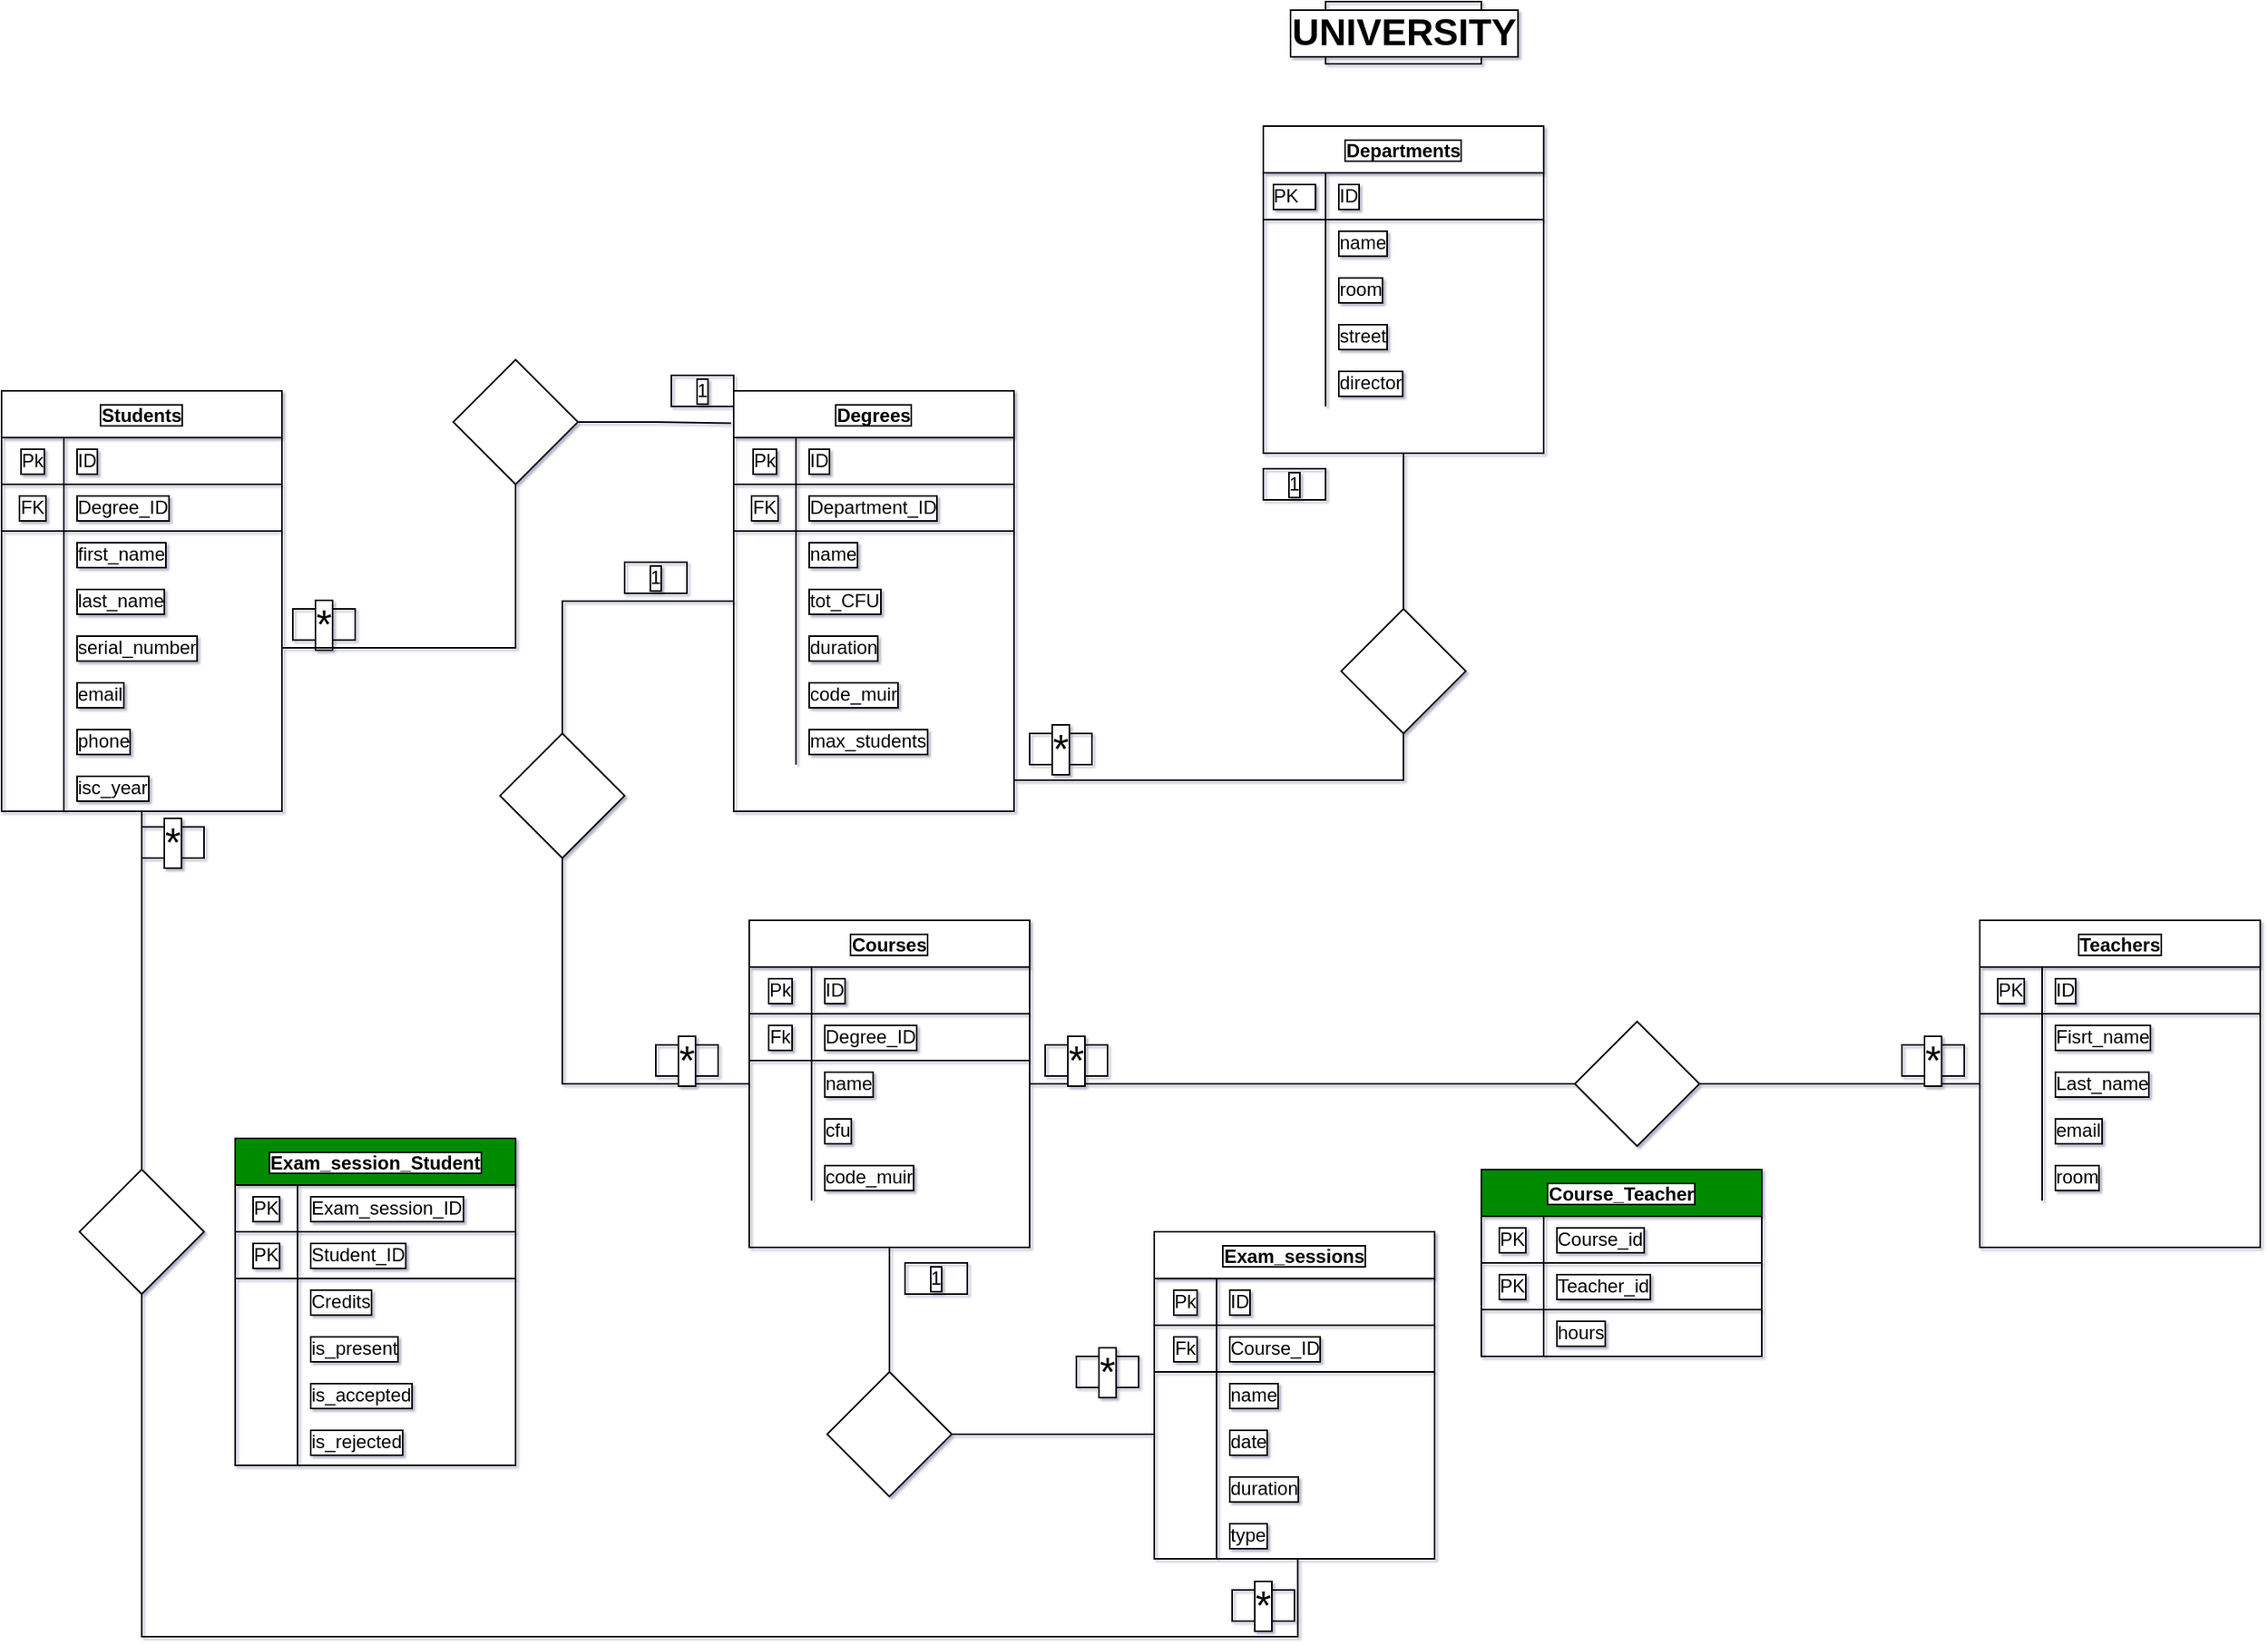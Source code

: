 <mxfile>
    <diagram id="bOU-jHop36DpfKw40Vhr" name="Pagina-1">
        <mxGraphModel dx="2027" dy="800" grid="0" gridSize="10" guides="1" tooltips="1" connect="1" arrows="1" fold="1" page="1" pageScale="1" pageWidth="827" pageHeight="1169" background="#ffffff" math="0" shadow="1">
            <root>
                <mxCell id="0"/>
                <mxCell id="1" parent="0"/>
                <mxCell id="2" value="Departments" style="shape=table;startSize=30;container=1;collapsible=0;childLayout=tableLayout;fixedRows=1;rowLines=0;fontStyle=1;align=center;labelBackgroundColor=#ffffff;labelBorderColor=#000000;fontColor=#000000;strokeColor=#000000;" parent="1" vertex="1">
                    <mxGeometry x="170" y="130" width="180" height="210" as="geometry"/>
                </mxCell>
                <mxCell id="3" value="" style="shape=partialRectangle;html=1;whiteSpace=wrap;collapsible=0;dropTarget=0;pointerEvents=0;fillColor=none;top=0;left=0;bottom=1;right=0;points=[[0,0.5],[1,0.5]];portConstraint=eastwest;labelBackgroundColor=#ffffff;labelBorderColor=#000000;fontColor=#000000;strokeColor=#000000;" parent="2" vertex="1">
                    <mxGeometry y="30" width="180" height="30" as="geometry"/>
                </mxCell>
                <mxCell id="4" value="PK&lt;span style=&quot;white-space: pre&quot;&gt;&#9;&lt;/span&gt;" style="shape=partialRectangle;html=1;whiteSpace=wrap;connectable=0;fillColor=none;top=0;left=0;bottom=0;right=0;overflow=hidden;labelBackgroundColor=#ffffff;labelBorderColor=#000000;fontColor=#000000;strokeColor=#000000;" parent="3" vertex="1">
                    <mxGeometry width="40" height="30" as="geometry"/>
                </mxCell>
                <mxCell id="5" value="ID" style="shape=partialRectangle;html=1;whiteSpace=wrap;connectable=0;fillColor=none;top=0;left=0;bottom=0;right=0;align=left;spacingLeft=6;overflow=hidden;labelBackgroundColor=#ffffff;labelBorderColor=#000000;fontColor=#000000;strokeColor=#000000;" parent="3" vertex="1">
                    <mxGeometry x="40" width="140" height="30" as="geometry"/>
                </mxCell>
                <mxCell id="6" value="" style="shape=partialRectangle;html=1;whiteSpace=wrap;collapsible=0;dropTarget=0;pointerEvents=0;fillColor=none;top=0;left=0;bottom=0;right=0;points=[[0,0.5],[1,0.5]];portConstraint=eastwest;labelBackgroundColor=#ffffff;labelBorderColor=#000000;fontColor=#000000;strokeColor=#000000;" parent="2" vertex="1">
                    <mxGeometry y="60" width="180" height="30" as="geometry"/>
                </mxCell>
                <mxCell id="7" value="" style="shape=partialRectangle;html=1;whiteSpace=wrap;connectable=0;fillColor=none;top=0;left=0;bottom=0;right=0;overflow=hidden;labelBackgroundColor=#ffffff;labelBorderColor=#000000;fontColor=#000000;strokeColor=#000000;" parent="6" vertex="1">
                    <mxGeometry width="40" height="30" as="geometry"/>
                </mxCell>
                <mxCell id="8" value="name" style="shape=partialRectangle;html=1;whiteSpace=wrap;connectable=0;fillColor=none;top=0;left=0;bottom=0;right=0;align=left;spacingLeft=6;overflow=hidden;labelBackgroundColor=#ffffff;labelBorderColor=#000000;fontColor=#000000;strokeColor=#000000;" parent="6" vertex="1">
                    <mxGeometry x="40" width="140" height="30" as="geometry"/>
                </mxCell>
                <mxCell id="9" value="" style="shape=partialRectangle;html=1;whiteSpace=wrap;collapsible=0;dropTarget=0;pointerEvents=0;fillColor=none;top=0;left=0;bottom=0;right=0;points=[[0,0.5],[1,0.5]];portConstraint=eastwest;labelBackgroundColor=#ffffff;labelBorderColor=#000000;fontColor=#000000;strokeColor=#000000;" parent="2" vertex="1">
                    <mxGeometry y="90" width="180" height="30" as="geometry"/>
                </mxCell>
                <mxCell id="10" value="" style="shape=partialRectangle;html=1;whiteSpace=wrap;connectable=0;fillColor=none;top=0;left=0;bottom=0;right=0;overflow=hidden;labelBackgroundColor=#ffffff;labelBorderColor=#000000;fontColor=#000000;strokeColor=#000000;" parent="9" vertex="1">
                    <mxGeometry width="40" height="30" as="geometry"/>
                </mxCell>
                <mxCell id="11" value="room" style="shape=partialRectangle;html=1;whiteSpace=wrap;connectable=0;fillColor=none;top=0;left=0;bottom=0;right=0;align=left;spacingLeft=6;overflow=hidden;labelBackgroundColor=#ffffff;labelBorderColor=#000000;fontColor=#000000;strokeColor=#000000;" parent="9" vertex="1">
                    <mxGeometry x="40" width="140" height="30" as="geometry"/>
                </mxCell>
                <mxCell id="13" value="" style="shape=partialRectangle;html=1;whiteSpace=wrap;collapsible=0;dropTarget=0;pointerEvents=0;fillColor=none;top=0;left=0;bottom=0;right=0;points=[[0,0.5],[1,0.5]];portConstraint=eastwest;labelBackgroundColor=#ffffff;labelBorderColor=#000000;fontColor=#000000;strokeColor=#000000;" parent="2" vertex="1">
                    <mxGeometry y="120" width="180" height="30" as="geometry"/>
                </mxCell>
                <mxCell id="14" value="" style="shape=partialRectangle;html=1;whiteSpace=wrap;connectable=0;fillColor=none;top=0;left=0;bottom=0;right=0;overflow=hidden;labelBackgroundColor=#ffffff;labelBorderColor=#000000;fontColor=#000000;strokeColor=#000000;" parent="13" vertex="1">
                    <mxGeometry width="40" height="30" as="geometry"/>
                </mxCell>
                <mxCell id="15" value="street" style="shape=partialRectangle;html=1;whiteSpace=wrap;connectable=0;fillColor=none;top=0;left=0;bottom=0;right=0;align=left;spacingLeft=6;overflow=hidden;labelBackgroundColor=#ffffff;labelBorderColor=#000000;fontColor=#000000;strokeColor=#000000;" parent="13" vertex="1">
                    <mxGeometry x="40" width="140" height="30" as="geometry"/>
                </mxCell>
                <mxCell id="26" value="" style="shape=partialRectangle;html=1;whiteSpace=wrap;collapsible=0;dropTarget=0;pointerEvents=0;fillColor=none;top=0;left=0;bottom=0;right=0;points=[[0,0.5],[1,0.5]];portConstraint=eastwest;labelBackgroundColor=#ffffff;labelBorderColor=#000000;fontColor=#000000;strokeColor=#000000;" parent="2" vertex="1">
                    <mxGeometry y="150" width="180" height="30" as="geometry"/>
                </mxCell>
                <mxCell id="27" value="" style="shape=partialRectangle;html=1;whiteSpace=wrap;connectable=0;fillColor=none;top=0;left=0;bottom=0;right=0;overflow=hidden;labelBackgroundColor=#ffffff;labelBorderColor=#000000;fontColor=#000000;strokeColor=#000000;" parent="26" vertex="1">
                    <mxGeometry width="40" height="30" as="geometry"/>
                </mxCell>
                <mxCell id="28" value="director" style="shape=partialRectangle;html=1;whiteSpace=wrap;connectable=0;fillColor=none;top=0;left=0;bottom=0;right=0;align=left;spacingLeft=6;overflow=hidden;labelBackgroundColor=#ffffff;labelBorderColor=#000000;fontColor=#000000;strokeColor=#000000;" parent="26" vertex="1">
                    <mxGeometry x="40" width="140" height="30" as="geometry"/>
                </mxCell>
                <mxCell id="12" value="UNIVERSITY" style="text;fillColor=none;html=1;fontSize=24;fontStyle=1;verticalAlign=middle;align=center;labelBackgroundColor=#ffffff;labelBorderColor=#000000;fontColor=#000000;strokeColor=#000000;" parent="1" vertex="1">
                    <mxGeometry x="210" y="50" width="100" height="40" as="geometry"/>
                </mxCell>
                <mxCell id="16" value="Degrees" style="shape=table;startSize=30;container=1;collapsible=0;childLayout=tableLayout;fixedRows=1;rowLines=0;fontStyle=1;align=center;labelBackgroundColor=#ffffff;labelBorderColor=#000000;fontColor=#000000;strokeColor=#000000;" parent="1" vertex="1">
                    <mxGeometry x="-170" y="300" width="180" height="270" as="geometry"/>
                </mxCell>
                <mxCell id="52" value="" style="shape=partialRectangle;html=1;whiteSpace=wrap;collapsible=0;dropTarget=0;pointerEvents=0;fillColor=none;top=0;left=0;bottom=1;right=0;points=[[0,0.5],[1,0.5]];portConstraint=eastwest;labelBackgroundColor=#ffffff;labelBorderColor=#000000;fontColor=#000000;strokeColor=#000000;" parent="16" vertex="1">
                    <mxGeometry y="30" width="180" height="30" as="geometry"/>
                </mxCell>
                <mxCell id="53" value="Pk" style="shape=partialRectangle;html=1;whiteSpace=wrap;connectable=0;fillColor=none;top=0;left=0;bottom=0;right=0;overflow=hidden;labelBackgroundColor=#ffffff;labelBorderColor=#000000;fontColor=#000000;strokeColor=#000000;" parent="52" vertex="1">
                    <mxGeometry width="40" height="30" as="geometry"/>
                </mxCell>
                <mxCell id="54" value="ID" style="shape=partialRectangle;html=1;whiteSpace=wrap;connectable=0;fillColor=none;top=0;left=0;bottom=0;right=0;align=left;spacingLeft=6;overflow=hidden;labelBackgroundColor=#ffffff;labelBorderColor=#000000;fontColor=#000000;strokeColor=#000000;" parent="52" vertex="1">
                    <mxGeometry x="40" width="140" height="30" as="geometry"/>
                </mxCell>
                <mxCell id="17" value="" style="shape=partialRectangle;html=1;whiteSpace=wrap;collapsible=0;dropTarget=0;pointerEvents=0;fillColor=none;top=0;left=0;bottom=1;right=0;points=[[0,0.5],[1,0.5]];portConstraint=eastwest;labelBackgroundColor=#ffffff;labelBorderColor=#000000;fontColor=#000000;strokeColor=#000000;" parent="16" vertex="1">
                    <mxGeometry y="60" width="180" height="30" as="geometry"/>
                </mxCell>
                <mxCell id="18" value="FK" style="shape=partialRectangle;html=1;whiteSpace=wrap;connectable=0;fillColor=none;top=0;left=0;bottom=0;right=0;overflow=hidden;labelBackgroundColor=#ffffff;labelBorderColor=#000000;fontColor=#000000;strokeColor=#000000;" parent="17" vertex="1">
                    <mxGeometry width="40" height="30" as="geometry"/>
                </mxCell>
                <mxCell id="19" value="Department_ID" style="shape=partialRectangle;html=1;whiteSpace=wrap;connectable=0;fillColor=none;top=0;left=0;bottom=0;right=0;align=left;spacingLeft=6;overflow=hidden;labelBackgroundColor=#ffffff;labelBorderColor=#000000;fontColor=#000000;strokeColor=#000000;" parent="17" vertex="1">
                    <mxGeometry x="40" width="140" height="30" as="geometry"/>
                </mxCell>
                <mxCell id="20" value="" style="shape=partialRectangle;html=1;whiteSpace=wrap;collapsible=0;dropTarget=0;pointerEvents=0;fillColor=none;top=0;left=0;bottom=0;right=0;points=[[0,0.5],[1,0.5]];portConstraint=eastwest;labelBackgroundColor=#ffffff;labelBorderColor=#000000;fontColor=#000000;strokeColor=#000000;" parent="16" vertex="1">
                    <mxGeometry y="90" width="180" height="30" as="geometry"/>
                </mxCell>
                <mxCell id="21" value="" style="shape=partialRectangle;html=1;whiteSpace=wrap;connectable=0;fillColor=none;top=0;left=0;bottom=0;right=0;overflow=hidden;labelBackgroundColor=#ffffff;labelBorderColor=#000000;fontColor=#000000;strokeColor=#000000;" parent="20" vertex="1">
                    <mxGeometry width="40" height="30" as="geometry"/>
                </mxCell>
                <mxCell id="22" value="name" style="shape=partialRectangle;html=1;whiteSpace=wrap;connectable=0;fillColor=none;top=0;left=0;bottom=0;right=0;align=left;spacingLeft=6;overflow=hidden;labelBackgroundColor=#ffffff;labelBorderColor=#000000;fontColor=#000000;strokeColor=#000000;" parent="20" vertex="1">
                    <mxGeometry x="40" width="140" height="30" as="geometry"/>
                </mxCell>
                <mxCell id="23" value="" style="shape=partialRectangle;html=1;whiteSpace=wrap;collapsible=0;dropTarget=0;pointerEvents=0;fillColor=none;top=0;left=0;bottom=0;right=0;points=[[0,0.5],[1,0.5]];portConstraint=eastwest;labelBackgroundColor=#ffffff;labelBorderColor=#000000;fontColor=#000000;strokeColor=#000000;" parent="16" vertex="1">
                    <mxGeometry y="120" width="180" height="30" as="geometry"/>
                </mxCell>
                <mxCell id="24" value="" style="shape=partialRectangle;html=1;whiteSpace=wrap;connectable=0;fillColor=none;top=0;left=0;bottom=0;right=0;overflow=hidden;labelBackgroundColor=#ffffff;labelBorderColor=#000000;fontColor=#000000;strokeColor=#000000;" parent="23" vertex="1">
                    <mxGeometry width="40" height="30" as="geometry"/>
                </mxCell>
                <mxCell id="25" value="tot_CFU" style="shape=partialRectangle;html=1;whiteSpace=wrap;connectable=0;fillColor=none;top=0;left=0;bottom=0;right=0;align=left;spacingLeft=6;overflow=hidden;labelBackgroundColor=#ffffff;labelBorderColor=#000000;fontColor=#000000;strokeColor=#000000;" parent="23" vertex="1">
                    <mxGeometry x="40" width="140" height="30" as="geometry"/>
                </mxCell>
                <mxCell id="30" value="" style="shape=partialRectangle;html=1;whiteSpace=wrap;collapsible=0;dropTarget=0;pointerEvents=0;fillColor=none;top=0;left=0;bottom=0;right=0;points=[[0,0.5],[1,0.5]];portConstraint=eastwest;labelBackgroundColor=#ffffff;labelBorderColor=#000000;fontColor=#000000;strokeColor=#000000;" parent="16" vertex="1">
                    <mxGeometry y="150" width="180" height="30" as="geometry"/>
                </mxCell>
                <mxCell id="31" value="" style="shape=partialRectangle;html=1;whiteSpace=wrap;connectable=0;fillColor=none;top=0;left=0;bottom=0;right=0;overflow=hidden;labelBackgroundColor=#ffffff;labelBorderColor=#000000;fontColor=#000000;strokeColor=#000000;" parent="30" vertex="1">
                    <mxGeometry width="40" height="30" as="geometry"/>
                </mxCell>
                <mxCell id="32" value="duration" style="shape=partialRectangle;html=1;whiteSpace=wrap;connectable=0;fillColor=none;top=0;left=0;bottom=0;right=0;align=left;spacingLeft=6;overflow=hidden;labelBackgroundColor=#ffffff;labelBorderColor=#000000;fontColor=#000000;strokeColor=#000000;" parent="30" vertex="1">
                    <mxGeometry x="40" width="140" height="30" as="geometry"/>
                </mxCell>
                <mxCell id="33" value="" style="shape=partialRectangle;html=1;whiteSpace=wrap;collapsible=0;dropTarget=0;pointerEvents=0;fillColor=none;top=0;left=0;bottom=0;right=0;points=[[0,0.5],[1,0.5]];portConstraint=eastwest;labelBackgroundColor=#ffffff;labelBorderColor=#000000;fontColor=#000000;strokeColor=#000000;" parent="16" vertex="1">
                    <mxGeometry y="180" width="180" height="30" as="geometry"/>
                </mxCell>
                <mxCell id="34" value="" style="shape=partialRectangle;html=1;whiteSpace=wrap;connectable=0;fillColor=none;top=0;left=0;bottom=0;right=0;overflow=hidden;labelBackgroundColor=#ffffff;labelBorderColor=#000000;fontColor=#000000;strokeColor=#000000;" parent="33" vertex="1">
                    <mxGeometry width="40" height="30" as="geometry"/>
                </mxCell>
                <mxCell id="35" value="code_muir" style="shape=partialRectangle;html=1;whiteSpace=wrap;connectable=0;fillColor=none;top=0;left=0;bottom=0;right=0;align=left;spacingLeft=6;overflow=hidden;labelBackgroundColor=#ffffff;labelBorderColor=#000000;fontColor=#000000;strokeColor=#000000;" parent="33" vertex="1">
                    <mxGeometry x="40" width="140" height="30" as="geometry"/>
                </mxCell>
                <mxCell id="36" value="" style="shape=partialRectangle;html=1;whiteSpace=wrap;collapsible=0;dropTarget=0;pointerEvents=0;fillColor=none;top=0;left=0;bottom=0;right=0;points=[[0,0.5],[1,0.5]];portConstraint=eastwest;labelBackgroundColor=#ffffff;labelBorderColor=#000000;fontColor=#000000;strokeColor=#000000;" parent="16" vertex="1">
                    <mxGeometry y="210" width="180" height="30" as="geometry"/>
                </mxCell>
                <mxCell id="37" value="" style="shape=partialRectangle;html=1;whiteSpace=wrap;connectable=0;fillColor=none;top=0;left=0;bottom=0;right=0;overflow=hidden;labelBackgroundColor=#ffffff;labelBorderColor=#000000;fontColor=#000000;strokeColor=#000000;" parent="36" vertex="1">
                    <mxGeometry width="40" height="30" as="geometry"/>
                </mxCell>
                <mxCell id="38" value="max_students" style="shape=partialRectangle;html=1;whiteSpace=wrap;connectable=0;fillColor=none;top=0;left=0;bottom=0;right=0;align=left;spacingLeft=6;overflow=hidden;labelBackgroundColor=#ffffff;labelBorderColor=#000000;fontColor=#000000;strokeColor=#000000;" parent="36" vertex="1">
                    <mxGeometry x="40" width="140" height="30" as="geometry"/>
                </mxCell>
                <mxCell id="43" style="edgeStyle=orthogonalEdgeStyle;rounded=0;orthogonalLoop=1;jettySize=auto;html=1;startArrow=none;endArrow=none;endFill=0;labelBackgroundColor=#ffffff;labelBorderColor=#000000;fontColor=#000000;strokeColor=#000000;" parent="1" source="44" edge="1">
                    <mxGeometry relative="1" as="geometry">
                        <mxPoint x="260" y="340" as="targetPoint"/>
                    </mxGeometry>
                </mxCell>
                <mxCell id="44" value="" style="rhombus;whiteSpace=wrap;html=1;labelBackgroundColor=#ffffff;labelBorderColor=#000000;fontColor=#000000;strokeColor=#000000;" parent="1" vertex="1">
                    <mxGeometry x="220" y="440" width="80" height="80" as="geometry"/>
                </mxCell>
                <mxCell id="45" value="" style="edgeStyle=orthogonalEdgeStyle;rounded=0;orthogonalLoop=1;jettySize=auto;html=1;entryX=0.5;entryY=1;entryDx=0;entryDy=0;endArrow=none;labelBackgroundColor=#ffffff;labelBorderColor=#000000;fontColor=#000000;strokeColor=#000000;" parent="1" target="44" edge="1">
                    <mxGeometry relative="1" as="geometry">
                        <mxPoint x="10" y="550" as="sourcePoint"/>
                        <mxPoint x="60" y="400" as="targetPoint"/>
                        <Array as="points">
                            <mxPoint x="260" y="550"/>
                        </Array>
                    </mxGeometry>
                </mxCell>
                <mxCell id="48" value="&lt;font style=&quot;font-size: 26px&quot;&gt;*&lt;/font&gt;" style="text;html=1;fillColor=none;align=center;verticalAlign=middle;whiteSpace=wrap;rounded=0;labelBackgroundColor=#ffffff;labelBorderColor=#000000;fontColor=#000000;strokeColor=#000000;" parent="1" vertex="1">
                    <mxGeometry x="20" y="520" width="40" height="20" as="geometry"/>
                </mxCell>
                <mxCell id="51" value="1" style="text;html=1;fillColor=none;align=center;verticalAlign=middle;whiteSpace=wrap;rounded=0;labelBackgroundColor=#ffffff;labelBorderColor=#000000;fontColor=#000000;strokeColor=#000000;" parent="1" vertex="1">
                    <mxGeometry x="170" y="350" width="40" height="20" as="geometry"/>
                </mxCell>
                <mxCell id="55" value="Courses" style="shape=table;startSize=30;container=1;collapsible=0;childLayout=tableLayout;fixedRows=1;rowLines=0;fontStyle=1;align=center;labelBackgroundColor=#ffffff;labelBorderColor=#000000;fontColor=#000000;strokeColor=#000000;" parent="1" vertex="1">
                    <mxGeometry x="-160" y="640" width="180" height="210" as="geometry"/>
                </mxCell>
                <mxCell id="56" value="" style="shape=partialRectangle;html=1;whiteSpace=wrap;collapsible=0;dropTarget=0;pointerEvents=0;fillColor=none;top=0;left=0;bottom=1;right=0;points=[[0,0.5],[1,0.5]];portConstraint=eastwest;labelBackgroundColor=#ffffff;labelBorderColor=#000000;fontColor=#000000;strokeColor=#000000;" parent="55" vertex="1">
                    <mxGeometry y="30" width="180" height="30" as="geometry"/>
                </mxCell>
                <mxCell id="57" value="Pk" style="shape=partialRectangle;html=1;whiteSpace=wrap;connectable=0;fillColor=none;top=0;left=0;bottom=0;right=0;overflow=hidden;labelBackgroundColor=#ffffff;labelBorderColor=#000000;fontColor=#000000;strokeColor=#000000;" parent="56" vertex="1">
                    <mxGeometry width="40" height="30" as="geometry"/>
                </mxCell>
                <mxCell id="58" value="ID" style="shape=partialRectangle;html=1;whiteSpace=wrap;connectable=0;fillColor=none;top=0;left=0;bottom=0;right=0;align=left;spacingLeft=6;overflow=hidden;labelBackgroundColor=#ffffff;labelBorderColor=#000000;fontColor=#000000;strokeColor=#000000;" parent="56" vertex="1">
                    <mxGeometry x="40" width="140" height="30" as="geometry"/>
                </mxCell>
                <mxCell id="77" value="" style="shape=partialRectangle;html=1;whiteSpace=wrap;collapsible=0;dropTarget=0;pointerEvents=0;fillColor=none;top=0;left=0;bottom=1;right=0;points=[[0,0.5],[1,0.5]];portConstraint=eastwest;labelBackgroundColor=#ffffff;labelBorderColor=#000000;fontColor=#000000;strokeColor=#000000;" parent="55" vertex="1">
                    <mxGeometry y="60" width="180" height="30" as="geometry"/>
                </mxCell>
                <mxCell id="78" value="Fk" style="shape=partialRectangle;html=1;whiteSpace=wrap;connectable=0;fillColor=none;top=0;left=0;bottom=0;right=0;overflow=hidden;labelBackgroundColor=#ffffff;labelBorderColor=#000000;fontColor=#000000;strokeColor=#000000;" parent="77" vertex="1">
                    <mxGeometry width="40" height="30" as="geometry"/>
                </mxCell>
                <mxCell id="79" value="Degree_ID" style="shape=partialRectangle;html=1;whiteSpace=wrap;connectable=0;fillColor=none;top=0;left=0;bottom=0;right=0;align=left;spacingLeft=6;overflow=hidden;labelBackgroundColor=#ffffff;labelBorderColor=#000000;fontColor=#000000;strokeColor=#000000;" parent="77" vertex="1">
                    <mxGeometry x="40" width="140" height="30" as="geometry"/>
                </mxCell>
                <mxCell id="59" value="" style="shape=partialRectangle;html=1;whiteSpace=wrap;collapsible=0;dropTarget=0;pointerEvents=0;fillColor=none;top=0;left=0;bottom=0;right=0;points=[[0,0.5],[1,0.5]];portConstraint=eastwest;labelBackgroundColor=#ffffff;labelBorderColor=#000000;fontColor=#000000;strokeColor=#000000;" parent="55" vertex="1">
                    <mxGeometry y="90" width="180" height="30" as="geometry"/>
                </mxCell>
                <mxCell id="60" value="" style="shape=partialRectangle;html=1;whiteSpace=wrap;connectable=0;fillColor=none;top=0;left=0;bottom=0;right=0;overflow=hidden;labelBackgroundColor=#ffffff;labelBorderColor=#000000;fontColor=#000000;strokeColor=#000000;" parent="59" vertex="1">
                    <mxGeometry width="40" height="30" as="geometry"/>
                </mxCell>
                <mxCell id="61" value="name" style="shape=partialRectangle;html=1;whiteSpace=wrap;connectable=0;fillColor=none;top=0;left=0;bottom=0;right=0;align=left;spacingLeft=6;overflow=hidden;labelBackgroundColor=#ffffff;labelBorderColor=#000000;fontColor=#000000;strokeColor=#000000;" parent="59" vertex="1">
                    <mxGeometry x="40" width="140" height="30" as="geometry"/>
                </mxCell>
                <mxCell id="62" value="" style="shape=partialRectangle;html=1;whiteSpace=wrap;collapsible=0;dropTarget=0;pointerEvents=0;fillColor=none;top=0;left=0;bottom=0;right=0;points=[[0,0.5],[1,0.5]];portConstraint=eastwest;labelBackgroundColor=#ffffff;labelBorderColor=#000000;fontColor=#000000;strokeColor=#000000;" parent="55" vertex="1">
                    <mxGeometry y="120" width="180" height="30" as="geometry"/>
                </mxCell>
                <mxCell id="63" value="" style="shape=partialRectangle;html=1;whiteSpace=wrap;connectable=0;fillColor=none;top=0;left=0;bottom=0;right=0;overflow=hidden;labelBackgroundColor=#ffffff;labelBorderColor=#000000;fontColor=#000000;strokeColor=#000000;" parent="62" vertex="1">
                    <mxGeometry width="40" height="30" as="geometry"/>
                </mxCell>
                <mxCell id="64" value="cfu" style="shape=partialRectangle;html=1;whiteSpace=wrap;connectable=0;fillColor=none;top=0;left=0;bottom=0;right=0;align=left;spacingLeft=6;overflow=hidden;labelBackgroundColor=#ffffff;labelBorderColor=#000000;fontColor=#000000;strokeColor=#000000;" parent="62" vertex="1">
                    <mxGeometry x="40" width="140" height="30" as="geometry"/>
                </mxCell>
                <mxCell id="65" value="" style="shape=partialRectangle;html=1;whiteSpace=wrap;collapsible=0;dropTarget=0;pointerEvents=0;fillColor=none;top=0;left=0;bottom=0;right=0;points=[[0,0.5],[1,0.5]];portConstraint=eastwest;labelBackgroundColor=#ffffff;labelBorderColor=#000000;fontColor=#000000;strokeColor=#000000;" parent="55" vertex="1">
                    <mxGeometry y="150" width="180" height="30" as="geometry"/>
                </mxCell>
                <mxCell id="66" value="" style="shape=partialRectangle;html=1;whiteSpace=wrap;connectable=0;fillColor=none;top=0;left=0;bottom=0;right=0;overflow=hidden;labelBackgroundColor=#ffffff;labelBorderColor=#000000;fontColor=#000000;strokeColor=#000000;" parent="65" vertex="1">
                    <mxGeometry width="40" height="30" as="geometry"/>
                </mxCell>
                <mxCell id="67" value="code_muir" style="shape=partialRectangle;html=1;whiteSpace=wrap;connectable=0;fillColor=none;top=0;left=0;bottom=0;right=0;align=left;spacingLeft=6;overflow=hidden;labelBackgroundColor=#ffffff;labelBorderColor=#000000;fontColor=#000000;strokeColor=#000000;" parent="65" vertex="1">
                    <mxGeometry x="40" width="140" height="30" as="geometry"/>
                </mxCell>
                <mxCell id="72" style="edgeStyle=orthogonalEdgeStyle;rounded=0;orthogonalLoop=1;jettySize=auto;html=1;entryX=0;entryY=0.5;entryDx=0;entryDy=0;startArrow=none;endArrow=none;endFill=0;labelBackgroundColor=#ffffff;labelBorderColor=#000000;fontColor=#000000;strokeColor=#000000;" parent="1" source="73" target="23" edge="1">
                    <mxGeometry relative="1" as="geometry">
                        <Array as="points">
                            <mxPoint x="-280" y="435"/>
                        </Array>
                    </mxGeometry>
                </mxCell>
                <mxCell id="73" value="" style="rhombus;whiteSpace=wrap;html=1;labelBackgroundColor=#ffffff;labelBorderColor=#000000;fontColor=#000000;strokeColor=#000000;" parent="1" vertex="1">
                    <mxGeometry x="-320" y="520" width="80" height="80" as="geometry"/>
                </mxCell>
                <mxCell id="74" value="" style="edgeStyle=orthogonalEdgeStyle;rounded=0;orthogonalLoop=1;jettySize=auto;html=1;entryX=0.5;entryY=1;entryDx=0;entryDy=0;endArrow=none;labelBackgroundColor=#ffffff;labelBorderColor=#000000;fontColor=#000000;strokeColor=#000000;" parent="1" source="62" target="73" edge="1">
                    <mxGeometry relative="1" as="geometry">
                        <mxPoint x="-160" y="745" as="sourcePoint"/>
                        <mxPoint x="-170" y="435" as="targetPoint"/>
                        <Array as="points">
                            <mxPoint x="-160" y="745"/>
                            <mxPoint x="-280" y="745"/>
                        </Array>
                    </mxGeometry>
                </mxCell>
                <mxCell id="75" value="1" style="text;html=1;fillColor=none;align=center;verticalAlign=middle;whiteSpace=wrap;rounded=0;labelBackgroundColor=#ffffff;labelBorderColor=#000000;fontColor=#000000;strokeColor=#000000;" parent="1" vertex="1">
                    <mxGeometry x="-240" y="410" width="40" height="20" as="geometry"/>
                </mxCell>
                <mxCell id="76" value="&lt;font style=&quot;font-size: 26px&quot;&gt;*&lt;/font&gt;" style="text;html=1;fillColor=none;align=center;verticalAlign=middle;whiteSpace=wrap;rounded=0;labelBackgroundColor=#ffffff;labelBorderColor=#000000;fontColor=#000000;strokeColor=#000000;" parent="1" vertex="1">
                    <mxGeometry x="-220" y="720" width="40" height="20" as="geometry"/>
                </mxCell>
                <mxCell id="80" value="Teachers" style="shape=table;startSize=30;container=1;collapsible=0;childLayout=tableLayout;fixedRows=1;rowLines=0;fontStyle=1;align=center;labelBackgroundColor=#ffffff;labelBorderColor=#000000;fontColor=#000000;strokeColor=#000000;" parent="1" vertex="1">
                    <mxGeometry x="630" y="640" width="180" height="210" as="geometry"/>
                </mxCell>
                <mxCell id="81" value="" style="shape=partialRectangle;html=1;whiteSpace=wrap;collapsible=0;dropTarget=0;pointerEvents=0;fillColor=none;top=0;left=0;bottom=1;right=0;points=[[0,0.5],[1,0.5]];portConstraint=eastwest;labelBackgroundColor=#ffffff;labelBorderColor=#000000;fontColor=#000000;strokeColor=#000000;" parent="80" vertex="1">
                    <mxGeometry y="30" width="180" height="30" as="geometry"/>
                </mxCell>
                <mxCell id="82" value="PK" style="shape=partialRectangle;html=1;whiteSpace=wrap;connectable=0;fillColor=none;top=0;left=0;bottom=0;right=0;overflow=hidden;labelBackgroundColor=#ffffff;labelBorderColor=#000000;fontColor=#000000;strokeColor=#000000;" parent="81" vertex="1">
                    <mxGeometry width="40" height="30" as="geometry"/>
                </mxCell>
                <mxCell id="83" value="ID" style="shape=partialRectangle;html=1;whiteSpace=wrap;connectable=0;fillColor=none;top=0;left=0;bottom=0;right=0;align=left;spacingLeft=6;overflow=hidden;labelBackgroundColor=#ffffff;labelBorderColor=#000000;fontColor=#000000;strokeColor=#000000;" parent="81" vertex="1">
                    <mxGeometry x="40" width="140" height="30" as="geometry"/>
                </mxCell>
                <mxCell id="84" value="" style="shape=partialRectangle;html=1;whiteSpace=wrap;collapsible=0;dropTarget=0;pointerEvents=0;fillColor=none;top=0;left=0;bottom=0;right=0;points=[[0,0.5],[1,0.5]];portConstraint=eastwest;labelBackgroundColor=#ffffff;labelBorderColor=#000000;fontColor=#000000;strokeColor=#000000;" parent="80" vertex="1">
                    <mxGeometry y="60" width="180" height="30" as="geometry"/>
                </mxCell>
                <mxCell id="85" value="" style="shape=partialRectangle;html=1;whiteSpace=wrap;connectable=0;fillColor=none;top=0;left=0;bottom=0;right=0;overflow=hidden;labelBackgroundColor=#ffffff;labelBorderColor=#000000;fontColor=#000000;strokeColor=#000000;" parent="84" vertex="1">
                    <mxGeometry width="40" height="30" as="geometry"/>
                </mxCell>
                <mxCell id="86" value="Fisrt_name" style="shape=partialRectangle;html=1;whiteSpace=wrap;connectable=0;fillColor=none;top=0;left=0;bottom=0;right=0;align=left;spacingLeft=6;overflow=hidden;labelBackgroundColor=#ffffff;labelBorderColor=#000000;fontColor=#000000;strokeColor=#000000;" parent="84" vertex="1">
                    <mxGeometry x="40" width="140" height="30" as="geometry"/>
                </mxCell>
                <mxCell id="87" value="" style="shape=partialRectangle;html=1;whiteSpace=wrap;collapsible=0;dropTarget=0;pointerEvents=0;fillColor=none;top=0;left=0;bottom=0;right=0;points=[[0,0.5],[1,0.5]];portConstraint=eastwest;labelBackgroundColor=#ffffff;labelBorderColor=#000000;fontColor=#000000;strokeColor=#000000;" parent="80" vertex="1">
                    <mxGeometry y="90" width="180" height="30" as="geometry"/>
                </mxCell>
                <mxCell id="88" value="" style="shape=partialRectangle;html=1;whiteSpace=wrap;connectable=0;fillColor=none;top=0;left=0;bottom=0;right=0;overflow=hidden;labelBackgroundColor=#ffffff;labelBorderColor=#000000;fontColor=#000000;strokeColor=#000000;" parent="87" vertex="1">
                    <mxGeometry width="40" height="30" as="geometry"/>
                </mxCell>
                <mxCell id="89" value="Last_name" style="shape=partialRectangle;html=1;whiteSpace=wrap;connectable=0;fillColor=none;top=0;left=0;bottom=0;right=0;align=left;spacingLeft=6;overflow=hidden;labelBackgroundColor=#ffffff;labelBorderColor=#000000;fontColor=#000000;strokeColor=#000000;" parent="87" vertex="1">
                    <mxGeometry x="40" width="140" height="30" as="geometry"/>
                </mxCell>
                <mxCell id="90" value="" style="shape=partialRectangle;html=1;whiteSpace=wrap;collapsible=0;dropTarget=0;pointerEvents=0;fillColor=none;top=0;left=0;bottom=0;right=0;points=[[0,0.5],[1,0.5]];portConstraint=eastwest;labelBackgroundColor=#ffffff;labelBorderColor=#000000;fontColor=#000000;strokeColor=#000000;" parent="80" vertex="1">
                    <mxGeometry y="120" width="180" height="30" as="geometry"/>
                </mxCell>
                <mxCell id="91" value="" style="shape=partialRectangle;html=1;whiteSpace=wrap;connectable=0;fillColor=none;top=0;left=0;bottom=0;right=0;overflow=hidden;labelBackgroundColor=#ffffff;labelBorderColor=#000000;fontColor=#000000;strokeColor=#000000;" parent="90" vertex="1">
                    <mxGeometry width="40" height="30" as="geometry"/>
                </mxCell>
                <mxCell id="92" value="email" style="shape=partialRectangle;html=1;whiteSpace=wrap;connectable=0;fillColor=none;top=0;left=0;bottom=0;right=0;align=left;spacingLeft=6;overflow=hidden;labelBackgroundColor=#ffffff;labelBorderColor=#000000;fontColor=#000000;strokeColor=#000000;" parent="90" vertex="1">
                    <mxGeometry x="40" width="140" height="30" as="geometry"/>
                </mxCell>
                <mxCell id="93" value="" style="shape=partialRectangle;html=1;whiteSpace=wrap;collapsible=0;dropTarget=0;pointerEvents=0;fillColor=none;top=0;left=0;bottom=0;right=0;points=[[0,0.5],[1,0.5]];portConstraint=eastwest;labelBackgroundColor=#ffffff;labelBorderColor=#000000;fontColor=#000000;strokeColor=#000000;" parent="80" vertex="1">
                    <mxGeometry y="150" width="180" height="30" as="geometry"/>
                </mxCell>
                <mxCell id="94" value="" style="shape=partialRectangle;html=1;whiteSpace=wrap;connectable=0;fillColor=none;top=0;left=0;bottom=0;right=0;overflow=hidden;labelBackgroundColor=#ffffff;labelBorderColor=#000000;fontColor=#000000;strokeColor=#000000;" parent="93" vertex="1">
                    <mxGeometry width="40" height="30" as="geometry"/>
                </mxCell>
                <mxCell id="95" value="room" style="shape=partialRectangle;html=1;whiteSpace=wrap;connectable=0;fillColor=none;top=0;left=0;bottom=0;right=0;align=left;spacingLeft=6;overflow=hidden;labelBackgroundColor=#ffffff;labelBorderColor=#000000;fontColor=#000000;strokeColor=#000000;" parent="93" vertex="1">
                    <mxGeometry x="40" width="140" height="30" as="geometry"/>
                </mxCell>
                <mxCell id="96" style="edgeStyle=orthogonalEdgeStyle;rounded=0;orthogonalLoop=1;jettySize=auto;html=1;entryX=1;entryY=0.5;entryDx=0;entryDy=0;endArrow=none;endFill=0;labelBackgroundColor=#ffffff;labelBorderColor=#000000;fontColor=#000000;strokeColor=#000000;" parent="1" source="87" target="59" edge="1">
                    <mxGeometry relative="1" as="geometry"/>
                </mxCell>
                <mxCell id="97" value="" style="rhombus;whiteSpace=wrap;html=1;labelBackgroundColor=#ffffff;labelBorderColor=#000000;fontColor=#000000;strokeColor=#000000;" parent="1" vertex="1">
                    <mxGeometry x="370" y="705" width="80" height="80" as="geometry"/>
                </mxCell>
                <mxCell id="99" value="&lt;font style=&quot;font-size: 26px&quot;&gt;*&lt;/font&gt;" style="text;html=1;fillColor=none;align=center;verticalAlign=middle;whiteSpace=wrap;rounded=0;labelBackgroundColor=#ffffff;labelBorderColor=#000000;fontColor=#000000;strokeColor=#000000;" parent="1" vertex="1">
                    <mxGeometry x="30" y="720" width="40" height="20" as="geometry"/>
                </mxCell>
                <mxCell id="100" value="&lt;font style=&quot;font-size: 26px&quot;&gt;*&lt;/font&gt;" style="text;html=1;fillColor=none;align=center;verticalAlign=middle;whiteSpace=wrap;rounded=0;labelBackgroundColor=#ffffff;labelBorderColor=#000000;fontColor=#000000;strokeColor=#000000;" parent="1" vertex="1">
                    <mxGeometry x="580" y="720" width="40" height="20" as="geometry"/>
                </mxCell>
                <mxCell id="102" value="Course_Teacher" style="shape=table;startSize=30;container=1;collapsible=0;childLayout=tableLayout;fixedRows=1;rowLines=0;fontStyle=1;align=center;fillColor=#008a00;labelBackgroundColor=#ffffff;labelBorderColor=#000000;fontColor=#000000;strokeColor=#000000;" parent="1" vertex="1">
                    <mxGeometry x="310" y="800" width="180" height="120" as="geometry"/>
                </mxCell>
                <mxCell id="103" value="" style="shape=partialRectangle;html=1;whiteSpace=wrap;collapsible=0;dropTarget=0;pointerEvents=0;fillColor=none;top=0;left=0;bottom=1;right=0;points=[[0,0.5],[1,0.5]];portConstraint=eastwest;labelBackgroundColor=#ffffff;labelBorderColor=#000000;fontColor=#000000;strokeColor=#000000;" parent="102" vertex="1">
                    <mxGeometry y="30" width="180" height="30" as="geometry"/>
                </mxCell>
                <mxCell id="104" value="PK" style="shape=partialRectangle;html=1;whiteSpace=wrap;connectable=0;fillColor=none;top=0;left=0;bottom=0;right=0;overflow=hidden;labelBackgroundColor=#ffffff;labelBorderColor=#000000;fontColor=#000000;strokeColor=#000000;" parent="103" vertex="1">
                    <mxGeometry width="40" height="30" as="geometry"/>
                </mxCell>
                <mxCell id="105" value="Course_id" style="shape=partialRectangle;html=1;whiteSpace=wrap;connectable=0;fillColor=none;top=0;left=0;bottom=0;right=0;align=left;spacingLeft=6;overflow=hidden;labelBackgroundColor=#ffffff;labelBorderColor=#000000;fontColor=#000000;strokeColor=#000000;" parent="103" vertex="1">
                    <mxGeometry x="40" width="140" height="30" as="geometry"/>
                </mxCell>
                <mxCell id="112" value="" style="shape=partialRectangle;html=1;whiteSpace=wrap;collapsible=0;dropTarget=0;pointerEvents=0;fillColor=none;top=0;left=0;bottom=1;right=0;points=[[0,0.5],[1,0.5]];portConstraint=eastwest;labelBackgroundColor=#ffffff;labelBorderColor=#000000;fontColor=#000000;strokeColor=#000000;" parent="102" vertex="1">
                    <mxGeometry y="60" width="180" height="30" as="geometry"/>
                </mxCell>
                <mxCell id="113" value="PK" style="shape=partialRectangle;html=1;whiteSpace=wrap;connectable=0;fillColor=none;top=0;left=0;bottom=0;right=0;overflow=hidden;labelBackgroundColor=#ffffff;labelBorderColor=#000000;fontColor=#000000;strokeColor=#000000;" parent="112" vertex="1">
                    <mxGeometry width="40" height="30" as="geometry"/>
                </mxCell>
                <mxCell id="114" value="Teacher_id" style="shape=partialRectangle;html=1;whiteSpace=wrap;connectable=0;fillColor=none;top=0;left=0;bottom=0;right=0;align=left;spacingLeft=6;overflow=hidden;labelBackgroundColor=#ffffff;labelBorderColor=#000000;fontColor=#000000;strokeColor=#000000;" parent="112" vertex="1">
                    <mxGeometry x="40" width="140" height="30" as="geometry"/>
                </mxCell>
                <mxCell id="109" value="" style="shape=partialRectangle;html=1;whiteSpace=wrap;collapsible=0;dropTarget=0;pointerEvents=0;fillColor=none;top=0;left=0;bottom=0;right=0;points=[[0,0.5],[1,0.5]];portConstraint=eastwest;labelBackgroundColor=#ffffff;labelBorderColor=#000000;fontColor=#000000;strokeColor=#000000;" parent="102" vertex="1">
                    <mxGeometry y="90" width="180" height="30" as="geometry"/>
                </mxCell>
                <mxCell id="110" value="" style="shape=partialRectangle;html=1;whiteSpace=wrap;connectable=0;fillColor=none;top=0;left=0;bottom=0;right=0;overflow=hidden;labelBackgroundColor=#ffffff;labelBorderColor=#000000;fontColor=#000000;strokeColor=#000000;" parent="109" vertex="1">
                    <mxGeometry width="40" height="30" as="geometry"/>
                </mxCell>
                <mxCell id="111" value="hours" style="shape=partialRectangle;html=1;whiteSpace=wrap;connectable=0;fillColor=none;top=0;left=0;bottom=0;right=0;align=left;spacingLeft=6;overflow=hidden;labelBackgroundColor=#ffffff;labelBorderColor=#000000;fontColor=#000000;strokeColor=#000000;" parent="109" vertex="1">
                    <mxGeometry x="40" width="140" height="30" as="geometry"/>
                </mxCell>
                <mxCell id="118" value="Exam_sessions" style="shape=table;startSize=30;container=1;collapsible=0;childLayout=tableLayout;fixedRows=1;rowLines=0;fontStyle=1;align=center;labelBackgroundColor=#ffffff;labelBorderColor=#000000;fontColor=#000000;strokeColor=#000000;" parent="1" vertex="1">
                    <mxGeometry x="100" y="840" width="180" height="210" as="geometry"/>
                </mxCell>
                <mxCell id="119" value="" style="shape=partialRectangle;html=1;whiteSpace=wrap;collapsible=0;dropTarget=0;pointerEvents=0;fillColor=none;top=0;left=0;bottom=1;right=0;points=[[0,0.5],[1,0.5]];portConstraint=eastwest;labelBackgroundColor=#ffffff;labelBorderColor=#000000;fontColor=#000000;strokeColor=#000000;" parent="118" vertex="1">
                    <mxGeometry y="30" width="180" height="30" as="geometry"/>
                </mxCell>
                <mxCell id="120" value="Pk" style="shape=partialRectangle;html=1;whiteSpace=wrap;connectable=0;fillColor=none;top=0;left=0;bottom=0;right=0;overflow=hidden;labelBackgroundColor=#ffffff;labelBorderColor=#000000;fontColor=#000000;strokeColor=#000000;" parent="119" vertex="1">
                    <mxGeometry width="40" height="30" as="geometry"/>
                </mxCell>
                <mxCell id="121" value="ID" style="shape=partialRectangle;html=1;whiteSpace=wrap;connectable=0;fillColor=none;top=0;left=0;bottom=0;right=0;align=left;spacingLeft=6;overflow=hidden;labelBackgroundColor=#ffffff;labelBorderColor=#000000;fontColor=#000000;strokeColor=#000000;" parent="119" vertex="1">
                    <mxGeometry x="40" width="140" height="30" as="geometry"/>
                </mxCell>
                <mxCell id="141" value="" style="shape=partialRectangle;html=1;whiteSpace=wrap;collapsible=0;dropTarget=0;pointerEvents=0;fillColor=none;top=0;left=0;bottom=1;right=0;points=[[0,0.5],[1,0.5]];portConstraint=eastwest;labelBackgroundColor=#ffffff;labelBorderColor=#000000;fontColor=#000000;strokeColor=#000000;" parent="118" vertex="1">
                    <mxGeometry y="60" width="180" height="30" as="geometry"/>
                </mxCell>
                <mxCell id="142" value="Fk" style="shape=partialRectangle;html=1;whiteSpace=wrap;connectable=0;fillColor=none;top=0;left=0;bottom=0;right=0;overflow=hidden;labelBackgroundColor=#ffffff;labelBorderColor=#000000;fontColor=#000000;strokeColor=#000000;" parent="141" vertex="1">
                    <mxGeometry width="40" height="30" as="geometry"/>
                </mxCell>
                <mxCell id="143" value="Course_ID" style="shape=partialRectangle;html=1;whiteSpace=wrap;connectable=0;fillColor=none;top=0;left=0;bottom=0;right=0;align=left;spacingLeft=6;overflow=hidden;labelBackgroundColor=#ffffff;labelBorderColor=#000000;fontColor=#000000;strokeColor=#000000;" parent="141" vertex="1">
                    <mxGeometry x="40" width="140" height="30" as="geometry"/>
                </mxCell>
                <mxCell id="122" value="" style="shape=partialRectangle;html=1;whiteSpace=wrap;collapsible=0;dropTarget=0;pointerEvents=0;fillColor=none;top=0;left=0;bottom=0;right=0;points=[[0,0.5],[1,0.5]];portConstraint=eastwest;labelBackgroundColor=#ffffff;labelBorderColor=#000000;fontColor=#000000;strokeColor=#000000;" parent="118" vertex="1">
                    <mxGeometry y="90" width="180" height="30" as="geometry"/>
                </mxCell>
                <mxCell id="123" value="" style="shape=partialRectangle;html=1;whiteSpace=wrap;connectable=0;fillColor=none;top=0;left=0;bottom=0;right=0;overflow=hidden;labelBackgroundColor=#ffffff;labelBorderColor=#000000;fontColor=#000000;strokeColor=#000000;" parent="122" vertex="1">
                    <mxGeometry width="40" height="30" as="geometry"/>
                </mxCell>
                <mxCell id="124" value="name" style="shape=partialRectangle;html=1;whiteSpace=wrap;connectable=0;fillColor=none;top=0;left=0;bottom=0;right=0;align=left;spacingLeft=6;overflow=hidden;labelBackgroundColor=#ffffff;labelBorderColor=#000000;fontColor=#000000;strokeColor=#000000;" parent="122" vertex="1">
                    <mxGeometry x="40" width="140" height="30" as="geometry"/>
                </mxCell>
                <mxCell id="125" value="" style="shape=partialRectangle;html=1;whiteSpace=wrap;collapsible=0;dropTarget=0;pointerEvents=0;fillColor=none;top=0;left=0;bottom=0;right=0;points=[[0,0.5],[1,0.5]];portConstraint=eastwest;labelBackgroundColor=#ffffff;labelBorderColor=#000000;fontColor=#000000;strokeColor=#000000;" parent="118" vertex="1">
                    <mxGeometry y="120" width="180" height="30" as="geometry"/>
                </mxCell>
                <mxCell id="126" value="" style="shape=partialRectangle;html=1;whiteSpace=wrap;connectable=0;fillColor=none;top=0;left=0;bottom=0;right=0;overflow=hidden;labelBackgroundColor=#ffffff;labelBorderColor=#000000;fontColor=#000000;strokeColor=#000000;" parent="125" vertex="1">
                    <mxGeometry width="40" height="30" as="geometry"/>
                </mxCell>
                <mxCell id="127" value="date" style="shape=partialRectangle;html=1;whiteSpace=wrap;connectable=0;fillColor=none;top=0;left=0;bottom=0;right=0;align=left;spacingLeft=6;overflow=hidden;labelBackgroundColor=#ffffff;labelBorderColor=#000000;fontColor=#000000;strokeColor=#000000;" parent="125" vertex="1">
                    <mxGeometry x="40" width="140" height="30" as="geometry"/>
                </mxCell>
                <mxCell id="128" value="" style="shape=partialRectangle;html=1;whiteSpace=wrap;collapsible=0;dropTarget=0;pointerEvents=0;fillColor=none;top=0;left=0;bottom=0;right=0;points=[[0,0.5],[1,0.5]];portConstraint=eastwest;labelBackgroundColor=#ffffff;labelBorderColor=#000000;fontColor=#000000;strokeColor=#000000;" parent="118" vertex="1">
                    <mxGeometry y="150" width="180" height="30" as="geometry"/>
                </mxCell>
                <mxCell id="129" value="" style="shape=partialRectangle;html=1;whiteSpace=wrap;connectable=0;fillColor=none;top=0;left=0;bottom=0;right=0;overflow=hidden;labelBackgroundColor=#ffffff;labelBorderColor=#000000;fontColor=#000000;strokeColor=#000000;" parent="128" vertex="1">
                    <mxGeometry width="40" height="30" as="geometry"/>
                </mxCell>
                <mxCell id="130" value="duration" style="shape=partialRectangle;html=1;whiteSpace=wrap;connectable=0;fillColor=none;top=0;left=0;bottom=0;right=0;align=left;spacingLeft=6;overflow=hidden;labelBackgroundColor=#ffffff;labelBorderColor=#000000;fontColor=#000000;strokeColor=#000000;" parent="128" vertex="1">
                    <mxGeometry x="40" width="140" height="30" as="geometry"/>
                </mxCell>
                <mxCell id="131" value="" style="shape=partialRectangle;html=1;whiteSpace=wrap;collapsible=0;dropTarget=0;pointerEvents=0;fillColor=none;top=0;left=0;bottom=0;right=0;points=[[0,0.5],[1,0.5]];portConstraint=eastwest;labelBackgroundColor=#ffffff;labelBorderColor=#000000;fontColor=#000000;strokeColor=#000000;" parent="118" vertex="1">
                    <mxGeometry y="180" width="180" height="30" as="geometry"/>
                </mxCell>
                <mxCell id="132" value="" style="shape=partialRectangle;html=1;whiteSpace=wrap;connectable=0;fillColor=none;top=0;left=0;bottom=0;right=0;overflow=hidden;labelBackgroundColor=#ffffff;labelBorderColor=#000000;fontColor=#000000;strokeColor=#000000;" parent="131" vertex="1">
                    <mxGeometry width="40" height="30" as="geometry"/>
                </mxCell>
                <mxCell id="133" value="type" style="shape=partialRectangle;html=1;whiteSpace=wrap;connectable=0;fillColor=none;top=0;left=0;bottom=0;right=0;align=left;spacingLeft=6;overflow=hidden;labelBackgroundColor=#ffffff;labelBorderColor=#000000;fontColor=#000000;strokeColor=#000000;" parent="131" vertex="1">
                    <mxGeometry x="40" width="140" height="30" as="geometry"/>
                </mxCell>
                <mxCell id="137" style="edgeStyle=orthogonalEdgeStyle;rounded=0;orthogonalLoop=1;jettySize=auto;html=1;entryX=0.5;entryY=1;entryDx=0;entryDy=0;endArrow=none;endFill=0;labelBackgroundColor=#ffffff;labelBorderColor=#000000;fontColor=#000000;strokeColor=#000000;" parent="1" target="55" edge="1">
                    <mxGeometry relative="1" as="geometry">
                        <mxPoint x="100" y="970" as="sourcePoint"/>
                        <Array as="points">
                            <mxPoint x="100" y="970"/>
                            <mxPoint x="-70" y="970"/>
                        </Array>
                    </mxGeometry>
                </mxCell>
                <mxCell id="138" value="" style="rhombus;whiteSpace=wrap;html=1;labelBackgroundColor=#ffffff;labelBorderColor=#000000;fontColor=#000000;strokeColor=#000000;" parent="1" vertex="1">
                    <mxGeometry x="-110" y="930" width="80" height="80" as="geometry"/>
                </mxCell>
                <mxCell id="139" value="&lt;font style=&quot;font-size: 26px&quot;&gt;*&lt;/font&gt;" style="text;html=1;fillColor=none;align=center;verticalAlign=middle;whiteSpace=wrap;rounded=0;labelBackgroundColor=#ffffff;labelBorderColor=#000000;fontColor=#000000;strokeColor=#000000;" parent="1" vertex="1">
                    <mxGeometry x="50" y="920" width="40" height="20" as="geometry"/>
                </mxCell>
                <mxCell id="140" value="1" style="text;html=1;fillColor=none;align=center;verticalAlign=middle;whiteSpace=wrap;rounded=0;labelBackgroundColor=#ffffff;labelBorderColor=#000000;fontColor=#000000;strokeColor=#000000;" parent="1" vertex="1">
                    <mxGeometry x="-60" y="860" width="40" height="20" as="geometry"/>
                </mxCell>
                <mxCell id="174" style="edgeStyle=orthogonalEdgeStyle;rounded=0;orthogonalLoop=1;jettySize=auto;html=1;entryX=0.512;entryY=0.997;entryDx=0;entryDy=0;entryPerimeter=0;endArrow=none;endFill=0;labelBackgroundColor=#ffffff;labelBorderColor=#000000;fontColor=#000000;strokeColor=#000000;" parent="1" source="144" target="131" edge="1">
                    <mxGeometry relative="1" as="geometry">
                        <Array as="points">
                            <mxPoint x="-550" y="1100"/>
                            <mxPoint x="192" y="1100"/>
                        </Array>
                    </mxGeometry>
                </mxCell>
                <mxCell id="144" value="Students" style="shape=table;startSize=30;container=1;collapsible=0;childLayout=tableLayout;fixedRows=1;rowLines=0;fontStyle=1;align=center;labelBackgroundColor=#ffffff;labelBorderColor=#000000;fontColor=#000000;strokeColor=#000000;" parent="1" vertex="1">
                    <mxGeometry x="-640" y="300" width="180" height="270" as="geometry"/>
                </mxCell>
                <mxCell id="170" value="" style="shape=partialRectangle;html=1;whiteSpace=wrap;collapsible=0;dropTarget=0;pointerEvents=0;fillColor=none;top=0;left=0;bottom=1;right=0;points=[[0,0.5],[1,0.5]];portConstraint=eastwest;labelBackgroundColor=#ffffff;labelBorderColor=#000000;fontColor=#000000;strokeColor=#000000;" parent="144" vertex="1">
                    <mxGeometry y="30" width="180" height="30" as="geometry"/>
                </mxCell>
                <mxCell id="171" value="Pk" style="shape=partialRectangle;html=1;whiteSpace=wrap;connectable=0;fillColor=none;top=0;left=0;bottom=0;right=0;overflow=hidden;labelBackgroundColor=#ffffff;labelBorderColor=#000000;fontColor=#000000;strokeColor=#000000;" parent="170" vertex="1">
                    <mxGeometry width="40" height="30" as="geometry"/>
                </mxCell>
                <mxCell id="172" value="ID" style="shape=partialRectangle;html=1;whiteSpace=wrap;connectable=0;fillColor=none;top=0;left=0;bottom=0;right=0;align=left;spacingLeft=6;overflow=hidden;labelBackgroundColor=#ffffff;labelBorderColor=#000000;fontColor=#000000;strokeColor=#000000;" parent="170" vertex="1">
                    <mxGeometry x="40" width="140" height="30" as="geometry"/>
                </mxCell>
                <mxCell id="145" value="" style="shape=partialRectangle;html=1;whiteSpace=wrap;collapsible=0;dropTarget=0;pointerEvents=0;fillColor=none;top=0;left=0;bottom=1;right=0;points=[[0,0.5],[1,0.5]];portConstraint=eastwest;labelBackgroundColor=#ffffff;labelBorderColor=#000000;fontColor=#000000;strokeColor=#000000;" parent="144" vertex="1">
                    <mxGeometry y="60" width="180" height="30" as="geometry"/>
                </mxCell>
                <mxCell id="146" value="FK" style="shape=partialRectangle;html=1;whiteSpace=wrap;connectable=0;fillColor=none;top=0;left=0;bottom=0;right=0;overflow=hidden;labelBackgroundColor=#ffffff;labelBorderColor=#000000;fontColor=#000000;strokeColor=#000000;" parent="145" vertex="1">
                    <mxGeometry width="40" height="30" as="geometry"/>
                </mxCell>
                <mxCell id="147" value="Degree_ID" style="shape=partialRectangle;html=1;whiteSpace=wrap;connectable=0;fillColor=none;top=0;left=0;bottom=0;right=0;align=left;spacingLeft=6;overflow=hidden;labelBackgroundColor=#ffffff;labelBorderColor=#000000;fontColor=#000000;strokeColor=#000000;" parent="145" vertex="1">
                    <mxGeometry x="40" width="140" height="30" as="geometry"/>
                </mxCell>
                <mxCell id="148" value="" style="shape=partialRectangle;html=1;whiteSpace=wrap;collapsible=0;dropTarget=0;pointerEvents=0;fillColor=none;top=0;left=0;bottom=0;right=0;points=[[0,0.5],[1,0.5]];portConstraint=eastwest;labelBackgroundColor=#ffffff;labelBorderColor=#000000;fontColor=#000000;strokeColor=#000000;" parent="144" vertex="1">
                    <mxGeometry y="90" width="180" height="30" as="geometry"/>
                </mxCell>
                <mxCell id="149" value="" style="shape=partialRectangle;html=1;whiteSpace=wrap;connectable=0;fillColor=none;top=0;left=0;bottom=0;right=0;overflow=hidden;labelBackgroundColor=#ffffff;labelBorderColor=#000000;fontColor=#000000;strokeColor=#000000;" parent="148" vertex="1">
                    <mxGeometry width="40" height="30" as="geometry"/>
                </mxCell>
                <mxCell id="150" value="first_name" style="shape=partialRectangle;html=1;whiteSpace=wrap;connectable=0;fillColor=none;top=0;left=0;bottom=0;right=0;align=left;spacingLeft=6;overflow=hidden;labelBackgroundColor=#ffffff;labelBorderColor=#000000;fontColor=#000000;strokeColor=#000000;" parent="148" vertex="1">
                    <mxGeometry x="40" width="140" height="30" as="geometry"/>
                </mxCell>
                <mxCell id="151" value="" style="shape=partialRectangle;html=1;whiteSpace=wrap;collapsible=0;dropTarget=0;pointerEvents=0;fillColor=none;top=0;left=0;bottom=0;right=0;points=[[0,0.5],[1,0.5]];portConstraint=eastwest;labelBackgroundColor=#ffffff;labelBorderColor=#000000;fontColor=#000000;strokeColor=#000000;" parent="144" vertex="1">
                    <mxGeometry y="120" width="180" height="30" as="geometry"/>
                </mxCell>
                <mxCell id="152" value="" style="shape=partialRectangle;html=1;whiteSpace=wrap;connectable=0;fillColor=none;top=0;left=0;bottom=0;right=0;overflow=hidden;labelBackgroundColor=#ffffff;labelBorderColor=#000000;fontColor=#000000;strokeColor=#000000;" parent="151" vertex="1">
                    <mxGeometry width="40" height="30" as="geometry"/>
                </mxCell>
                <mxCell id="153" value="last_name" style="shape=partialRectangle;html=1;whiteSpace=wrap;connectable=0;fillColor=none;top=0;left=0;bottom=0;right=0;align=left;spacingLeft=6;overflow=hidden;labelBackgroundColor=#ffffff;labelBorderColor=#000000;fontColor=#000000;strokeColor=#000000;" parent="151" vertex="1">
                    <mxGeometry x="40" width="140" height="30" as="geometry"/>
                </mxCell>
                <mxCell id="154" value="" style="shape=partialRectangle;html=1;whiteSpace=wrap;collapsible=0;dropTarget=0;pointerEvents=0;fillColor=none;top=0;left=0;bottom=0;right=0;points=[[0,0.5],[1,0.5]];portConstraint=eastwest;labelBackgroundColor=#ffffff;labelBorderColor=#000000;fontColor=#000000;strokeColor=#000000;" parent="144" vertex="1">
                    <mxGeometry y="150" width="180" height="30" as="geometry"/>
                </mxCell>
                <mxCell id="155" value="" style="shape=partialRectangle;html=1;whiteSpace=wrap;connectable=0;fillColor=none;top=0;left=0;bottom=0;right=0;overflow=hidden;labelBackgroundColor=#ffffff;labelBorderColor=#000000;fontColor=#000000;strokeColor=#000000;" parent="154" vertex="1">
                    <mxGeometry width="40" height="30" as="geometry"/>
                </mxCell>
                <mxCell id="156" value="serial_number" style="shape=partialRectangle;html=1;whiteSpace=wrap;connectable=0;fillColor=none;top=0;left=0;bottom=0;right=0;align=left;spacingLeft=6;overflow=hidden;labelBackgroundColor=#ffffff;labelBorderColor=#000000;fontColor=#000000;strokeColor=#000000;" parent="154" vertex="1">
                    <mxGeometry x="40" width="140" height="30" as="geometry"/>
                </mxCell>
                <mxCell id="157" value="" style="shape=partialRectangle;html=1;whiteSpace=wrap;collapsible=0;dropTarget=0;pointerEvents=0;fillColor=none;top=0;left=0;bottom=0;right=0;points=[[0,0.5],[1,0.5]];portConstraint=eastwest;labelBackgroundColor=#ffffff;labelBorderColor=#000000;fontColor=#000000;strokeColor=#000000;" parent="144" vertex="1">
                    <mxGeometry y="180" width="180" height="30" as="geometry"/>
                </mxCell>
                <mxCell id="158" value="" style="shape=partialRectangle;html=1;whiteSpace=wrap;connectable=0;fillColor=none;top=0;left=0;bottom=0;right=0;overflow=hidden;labelBackgroundColor=#ffffff;labelBorderColor=#000000;fontColor=#000000;strokeColor=#000000;" parent="157" vertex="1">
                    <mxGeometry width="40" height="30" as="geometry"/>
                </mxCell>
                <mxCell id="159" value="email" style="shape=partialRectangle;html=1;whiteSpace=wrap;connectable=0;fillColor=none;top=0;left=0;bottom=0;right=0;align=left;spacingLeft=6;overflow=hidden;labelBackgroundColor=#ffffff;labelBorderColor=#000000;fontColor=#000000;strokeColor=#000000;" parent="157" vertex="1">
                    <mxGeometry x="40" width="140" height="30" as="geometry"/>
                </mxCell>
                <mxCell id="160" value="" style="shape=partialRectangle;html=1;whiteSpace=wrap;collapsible=0;dropTarget=0;pointerEvents=0;fillColor=none;top=0;left=0;bottom=0;right=0;points=[[0,0.5],[1,0.5]];portConstraint=eastwest;labelBackgroundColor=#ffffff;labelBorderColor=#000000;fontColor=#000000;strokeColor=#000000;" parent="144" vertex="1">
                    <mxGeometry y="210" width="180" height="30" as="geometry"/>
                </mxCell>
                <mxCell id="161" value="" style="shape=partialRectangle;html=1;whiteSpace=wrap;connectable=0;fillColor=none;top=0;left=0;bottom=0;right=0;overflow=hidden;labelBackgroundColor=#ffffff;labelBorderColor=#000000;fontColor=#000000;strokeColor=#000000;" parent="160" vertex="1">
                    <mxGeometry width="40" height="30" as="geometry"/>
                </mxCell>
                <mxCell id="162" value="phone" style="shape=partialRectangle;html=1;whiteSpace=wrap;connectable=0;fillColor=none;top=0;left=0;bottom=0;right=0;align=left;spacingLeft=6;overflow=hidden;labelBackgroundColor=#ffffff;labelBorderColor=#000000;fontColor=#000000;strokeColor=#000000;" parent="160" vertex="1">
                    <mxGeometry x="40" width="140" height="30" as="geometry"/>
                </mxCell>
                <mxCell id="163" value="" style="shape=partialRectangle;html=1;whiteSpace=wrap;collapsible=0;dropTarget=0;pointerEvents=0;fillColor=none;top=0;left=0;bottom=0;right=0;points=[[0,0.5],[1,0.5]];portConstraint=eastwest;labelBackgroundColor=#ffffff;labelBorderColor=#000000;fontColor=#000000;strokeColor=#000000;" parent="144" vertex="1">
                    <mxGeometry y="240" width="180" height="30" as="geometry"/>
                </mxCell>
                <mxCell id="164" value="" style="shape=partialRectangle;html=1;whiteSpace=wrap;connectable=0;fillColor=none;top=0;left=0;bottom=0;right=0;overflow=hidden;labelBackgroundColor=#ffffff;labelBorderColor=#000000;fontColor=#000000;strokeColor=#000000;" parent="163" vertex="1">
                    <mxGeometry width="40" height="30" as="geometry"/>
                </mxCell>
                <mxCell id="165" value="isc_year" style="shape=partialRectangle;html=1;whiteSpace=wrap;connectable=0;fillColor=none;top=0;left=0;bottom=0;right=0;align=left;spacingLeft=6;overflow=hidden;labelBackgroundColor=#ffffff;labelBorderColor=#000000;fontColor=#000000;strokeColor=#000000;" parent="163" vertex="1">
                    <mxGeometry x="40" width="140" height="30" as="geometry"/>
                </mxCell>
                <mxCell id="168" value="1" style="text;html=1;fillColor=none;align=center;verticalAlign=middle;whiteSpace=wrap;rounded=0;labelBackgroundColor=#ffffff;labelBorderColor=#000000;fontColor=#000000;strokeColor=#000000;" parent="1" vertex="1">
                    <mxGeometry x="-210" y="290" width="40" height="20" as="geometry"/>
                </mxCell>
                <mxCell id="169" value="&lt;font style=&quot;font-size: 26px&quot;&gt;*&lt;/font&gt;" style="text;html=1;fillColor=none;align=center;verticalAlign=middle;whiteSpace=wrap;rounded=0;labelBackgroundColor=#ffffff;labelBorderColor=#000000;fontColor=#000000;strokeColor=#000000;" parent="1" vertex="1">
                    <mxGeometry x="-453" y="440" width="40" height="20" as="geometry"/>
                </mxCell>
                <mxCell id="200" style="edgeStyle=orthogonalEdgeStyle;rounded=0;orthogonalLoop=1;jettySize=auto;html=1;entryX=-0.009;entryY=0.077;entryDx=0;entryDy=0;entryPerimeter=0;startArrow=none;startFill=0;endArrow=none;endFill=0;labelBackgroundColor=#ffffff;labelBorderColor=#000000;fontColor=#000000;strokeColor=#000000;" parent="1" source="167" target="16" edge="1">
                    <mxGeometry relative="1" as="geometry"/>
                </mxCell>
                <mxCell id="167" value="" style="rhombus;whiteSpace=wrap;html=1;labelBackgroundColor=#ffffff;labelBorderColor=#000000;fontColor=#000000;strokeColor=#000000;" parent="1" vertex="1">
                    <mxGeometry x="-350" y="280" width="80" height="80" as="geometry"/>
                </mxCell>
                <mxCell id="173" value="" style="edgeStyle=orthogonalEdgeStyle;rounded=0;orthogonalLoop=1;jettySize=auto;html=1;entryX=0.5;entryY=1;entryDx=0;entryDy=0;endArrow=none;labelBackgroundColor=#ffffff;labelBorderColor=#000000;fontColor=#000000;strokeColor=#000000;" parent="1" source="154" target="167" edge="1">
                    <mxGeometry relative="1" as="geometry">
                        <mxPoint x="-460" y="465" as="sourcePoint"/>
                        <mxPoint x="-172.16" y="318.36" as="targetPoint"/>
                    </mxGeometry>
                </mxCell>
                <mxCell id="175" value="" style="rhombus;whiteSpace=wrap;html=1;labelBackgroundColor=#ffffff;labelBorderColor=#000000;fontColor=#000000;strokeColor=#000000;" parent="1" vertex="1">
                    <mxGeometry x="-590" y="800" width="80" height="80" as="geometry"/>
                </mxCell>
                <mxCell id="176" value="&lt;font style=&quot;font-size: 26px&quot;&gt;*&lt;/font&gt;" style="text;html=1;fillColor=none;align=center;verticalAlign=middle;whiteSpace=wrap;rounded=0;labelBackgroundColor=#ffffff;labelBorderColor=#000000;fontColor=#000000;strokeColor=#000000;" parent="1" vertex="1">
                    <mxGeometry x="-550" y="580" width="40" height="20" as="geometry"/>
                </mxCell>
                <mxCell id="177" value="&lt;font style=&quot;font-size: 26px&quot;&gt;*&lt;/font&gt;" style="text;html=1;fillColor=none;align=center;verticalAlign=middle;whiteSpace=wrap;rounded=0;labelBackgroundColor=#ffffff;labelBorderColor=#000000;fontColor=#000000;strokeColor=#000000;" parent="1" vertex="1">
                    <mxGeometry x="150" y="1070" width="40" height="20" as="geometry"/>
                </mxCell>
                <mxCell id="178" value="Exam_session_Student" style="shape=table;startSize=30;container=1;collapsible=0;childLayout=tableLayout;fixedRows=1;rowLines=0;fontStyle=1;align=center;fillColor=#008a00;labelBackgroundColor=#ffffff;labelBorderColor=#000000;fontColor=#000000;strokeColor=#000000;" parent="1" vertex="1">
                    <mxGeometry x="-490" y="780" width="180" height="210" as="geometry"/>
                </mxCell>
                <mxCell id="179" value="" style="shape=partialRectangle;html=1;whiteSpace=wrap;collapsible=0;dropTarget=0;pointerEvents=0;fillColor=none;top=0;left=0;bottom=1;right=0;points=[[0,0.5],[1,0.5]];portConstraint=eastwest;labelBackgroundColor=#ffffff;labelBorderColor=#000000;fontColor=#000000;strokeColor=#000000;" parent="178" vertex="1">
                    <mxGeometry y="30" width="180" height="30" as="geometry"/>
                </mxCell>
                <mxCell id="180" value="PK" style="shape=partialRectangle;html=1;whiteSpace=wrap;connectable=0;fillColor=none;top=0;left=0;bottom=0;right=0;overflow=hidden;labelBackgroundColor=#ffffff;labelBorderColor=#000000;fontColor=#000000;strokeColor=#000000;" parent="179" vertex="1">
                    <mxGeometry width="40" height="30" as="geometry"/>
                </mxCell>
                <mxCell id="181" value="Exam_session_ID" style="shape=partialRectangle;html=1;whiteSpace=wrap;connectable=0;fillColor=none;top=0;left=0;bottom=0;right=0;align=left;spacingLeft=6;overflow=hidden;labelBackgroundColor=#ffffff;labelBorderColor=#000000;fontColor=#000000;strokeColor=#000000;" parent="179" vertex="1">
                    <mxGeometry x="40" width="140" height="30" as="geometry"/>
                </mxCell>
                <mxCell id="182" value="" style="shape=partialRectangle;html=1;whiteSpace=wrap;collapsible=0;dropTarget=0;pointerEvents=0;fillColor=none;top=0;left=0;bottom=1;right=0;points=[[0,0.5],[1,0.5]];portConstraint=eastwest;labelBackgroundColor=#ffffff;labelBorderColor=#000000;fontColor=#000000;strokeColor=#000000;" parent="178" vertex="1">
                    <mxGeometry y="60" width="180" height="30" as="geometry"/>
                </mxCell>
                <mxCell id="183" value="PK" style="shape=partialRectangle;html=1;whiteSpace=wrap;connectable=0;fillColor=none;top=0;left=0;bottom=0;right=0;overflow=hidden;labelBackgroundColor=#ffffff;labelBorderColor=#000000;fontColor=#000000;strokeColor=#000000;" parent="182" vertex="1">
                    <mxGeometry width="40" height="30" as="geometry"/>
                </mxCell>
                <mxCell id="184" value="Student_ID" style="shape=partialRectangle;html=1;whiteSpace=wrap;connectable=0;fillColor=none;top=0;left=0;bottom=0;right=0;align=left;spacingLeft=6;overflow=hidden;labelBackgroundColor=#ffffff;labelBorderColor=#000000;fontColor=#000000;strokeColor=#000000;" parent="182" vertex="1">
                    <mxGeometry x="40" width="140" height="30" as="geometry"/>
                </mxCell>
                <mxCell id="185" value="" style="shape=partialRectangle;html=1;whiteSpace=wrap;collapsible=0;dropTarget=0;pointerEvents=0;fillColor=none;top=0;left=0;bottom=0;right=0;points=[[0,0.5],[1,0.5]];portConstraint=eastwest;labelBackgroundColor=#ffffff;labelBorderColor=#000000;fontColor=#000000;strokeColor=#000000;" parent="178" vertex="1">
                    <mxGeometry y="90" width="180" height="30" as="geometry"/>
                </mxCell>
                <mxCell id="186" value="" style="shape=partialRectangle;html=1;whiteSpace=wrap;connectable=0;fillColor=none;top=0;left=0;bottom=0;right=0;overflow=hidden;labelBackgroundColor=#ffffff;labelBorderColor=#000000;fontColor=#000000;strokeColor=#000000;" parent="185" vertex="1">
                    <mxGeometry width="40" height="30" as="geometry"/>
                </mxCell>
                <mxCell id="187" value="Credits" style="shape=partialRectangle;html=1;whiteSpace=wrap;connectable=0;fillColor=none;top=0;left=0;bottom=0;right=0;align=left;spacingLeft=6;overflow=hidden;labelBackgroundColor=#ffffff;labelBorderColor=#000000;fontColor=#000000;strokeColor=#000000;" parent="185" vertex="1">
                    <mxGeometry x="40" width="140" height="30" as="geometry"/>
                </mxCell>
                <mxCell id="191" value="" style="shape=partialRectangle;html=1;whiteSpace=wrap;collapsible=0;dropTarget=0;pointerEvents=0;fillColor=none;top=0;left=0;bottom=0;right=0;points=[[0,0.5],[1,0.5]];portConstraint=eastwest;labelBackgroundColor=#ffffff;labelBorderColor=#000000;fontColor=#000000;strokeColor=#000000;" parent="178" vertex="1">
                    <mxGeometry y="120" width="180" height="30" as="geometry"/>
                </mxCell>
                <mxCell id="192" value="" style="shape=partialRectangle;html=1;whiteSpace=wrap;connectable=0;fillColor=none;top=0;left=0;bottom=0;right=0;overflow=hidden;labelBackgroundColor=#ffffff;labelBorderColor=#000000;fontColor=#000000;strokeColor=#000000;" parent="191" vertex="1">
                    <mxGeometry width="40" height="30" as="geometry"/>
                </mxCell>
                <mxCell id="193" value="is_present" style="shape=partialRectangle;html=1;whiteSpace=wrap;connectable=0;fillColor=none;top=0;left=0;bottom=0;right=0;align=left;spacingLeft=6;overflow=hidden;labelBackgroundColor=#ffffff;labelBorderColor=#000000;fontColor=#000000;strokeColor=#000000;" parent="191" vertex="1">
                    <mxGeometry x="40" width="140" height="30" as="geometry"/>
                </mxCell>
                <mxCell id="197" value="" style="shape=partialRectangle;html=1;whiteSpace=wrap;collapsible=0;dropTarget=0;pointerEvents=0;fillColor=none;top=0;left=0;bottom=0;right=0;points=[[0,0.5],[1,0.5]];portConstraint=eastwest;labelBackgroundColor=#ffffff;labelBorderColor=#000000;fontColor=#000000;strokeColor=#000000;" parent="178" vertex="1">
                    <mxGeometry y="150" width="180" height="30" as="geometry"/>
                </mxCell>
                <mxCell id="198" value="" style="shape=partialRectangle;html=1;whiteSpace=wrap;connectable=0;fillColor=none;top=0;left=0;bottom=0;right=0;overflow=hidden;labelBackgroundColor=#ffffff;labelBorderColor=#000000;fontColor=#000000;strokeColor=#000000;" parent="197" vertex="1">
                    <mxGeometry width="40" height="30" as="geometry"/>
                </mxCell>
                <mxCell id="199" value="is_accepted" style="shape=partialRectangle;html=1;whiteSpace=wrap;connectable=0;fillColor=none;top=0;left=0;bottom=0;right=0;align=left;spacingLeft=6;overflow=hidden;labelBackgroundColor=#ffffff;labelBorderColor=#000000;fontColor=#000000;strokeColor=#000000;" parent="197" vertex="1">
                    <mxGeometry x="40" width="140" height="30" as="geometry"/>
                </mxCell>
                <mxCell id="194" value="" style="shape=partialRectangle;html=1;whiteSpace=wrap;collapsible=0;dropTarget=0;pointerEvents=0;fillColor=none;top=0;left=0;bottom=0;right=0;points=[[0,0.5],[1,0.5]];portConstraint=eastwest;labelBackgroundColor=#ffffff;labelBorderColor=#000000;fontColor=#000000;strokeColor=#000000;" parent="178" vertex="1">
                    <mxGeometry y="180" width="180" height="30" as="geometry"/>
                </mxCell>
                <mxCell id="195" value="" style="shape=partialRectangle;html=1;whiteSpace=wrap;connectable=0;fillColor=none;top=0;left=0;bottom=0;right=0;overflow=hidden;labelBackgroundColor=#ffffff;labelBorderColor=#000000;fontColor=#000000;strokeColor=#000000;" parent="194" vertex="1">
                    <mxGeometry width="40" height="30" as="geometry"/>
                </mxCell>
                <mxCell id="196" value="is_rejected" style="shape=partialRectangle;html=1;whiteSpace=wrap;connectable=0;fillColor=none;top=0;left=0;bottom=0;right=0;align=left;spacingLeft=6;overflow=hidden;labelBackgroundColor=#ffffff;labelBorderColor=#000000;fontColor=#000000;strokeColor=#000000;" parent="194" vertex="1">
                    <mxGeometry x="40" width="140" height="30" as="geometry"/>
                </mxCell>
            </root>
        </mxGraphModel>
    </diagram>
</mxfile>